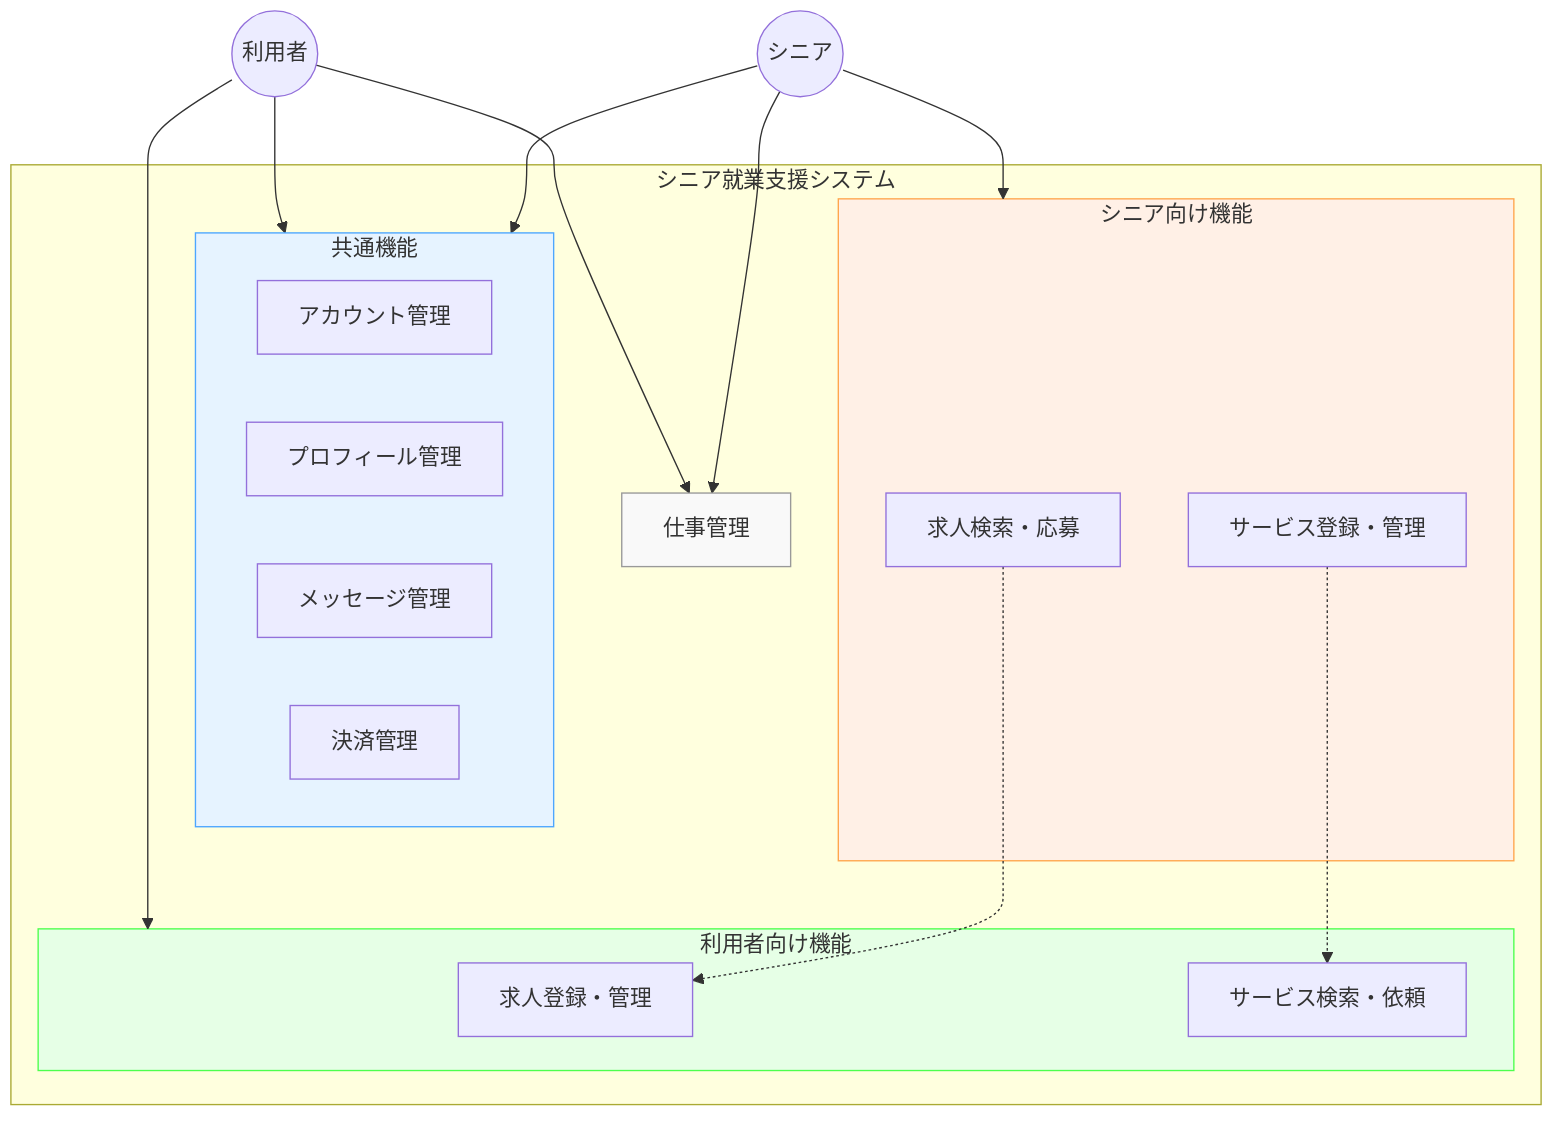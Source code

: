 graph TD
    %% アクター
    Senior((シニア))
    User((利用者))

    %% システム境界
    subgraph "シニア就業支援システム"
        subgraph "共通機能"
            style 共通機能 fill:#e6f3ff,stroke:#4da6ff
            UC1["アカウント管理"]
            UC2["プロフィール管理"]
            UC3["メッセージ管理"]
            UC4["決済管理"]
        end

        subgraph "シニア向け機能"
            style シニア向け機能 fill:#fff0e6,stroke:#ffa64d
            UC5["求人検索・応募"]
            UC6["サービス登録・管理"]
        end

        subgraph "利用者向け機能"
            style 利用者向け機能 fill:#e6ffe6,stroke:#4dff4d
            UC7["求人登録・管理"]
            UC8["サービス検索・依頼"]
        end

        UC9["仕事管理"]
        style UC9 fill:#f9f9f9,stroke:#999999
    end

    %% 関係性
    Senior --> 共通機能
    Senior --> シニア向け機能
    Senior --> UC9

    User --> 共通機能
    User --> 利用者向け機能
    User --> UC9

    %% 関連
    UC5 -.-> UC7
    UC6 -.-> UC8